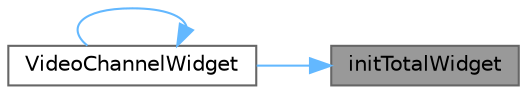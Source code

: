 digraph "initTotalWidget"
{
 // LATEX_PDF_SIZE
  bgcolor="transparent";
  edge [fontname=Helvetica,fontsize=10,labelfontname=Helvetica,labelfontsize=10];
  node [fontname=Helvetica,fontsize=10,shape=box,height=0.2,width=0.4];
  rankdir="RL";
  Node1 [id="Node000001",label="initTotalWidget",height=0.2,width=0.4,color="gray40", fillcolor="grey60", style="filled", fontcolor="black",tooltip="初始化分类部件"];
  Node1 -> Node2 [id="edge1_Node000001_Node000002",dir="back",color="steelblue1",style="solid",tooltip=" "];
  Node2 [id="Node000002",label="VideoChannelWidget",height=0.2,width=0.4,color="grey40", fillcolor="white", style="filled",URL="$class_video_channel_widget.html#a59fa033e5c28ebca0e7d2e831a4a849b",tooltip="构造函数，初始化视频频道界面"];
  Node2 -> Node2 [id="edge2_Node000002_Node000002",dir="back",color="steelblue1",style="solid",tooltip=" "];
}
